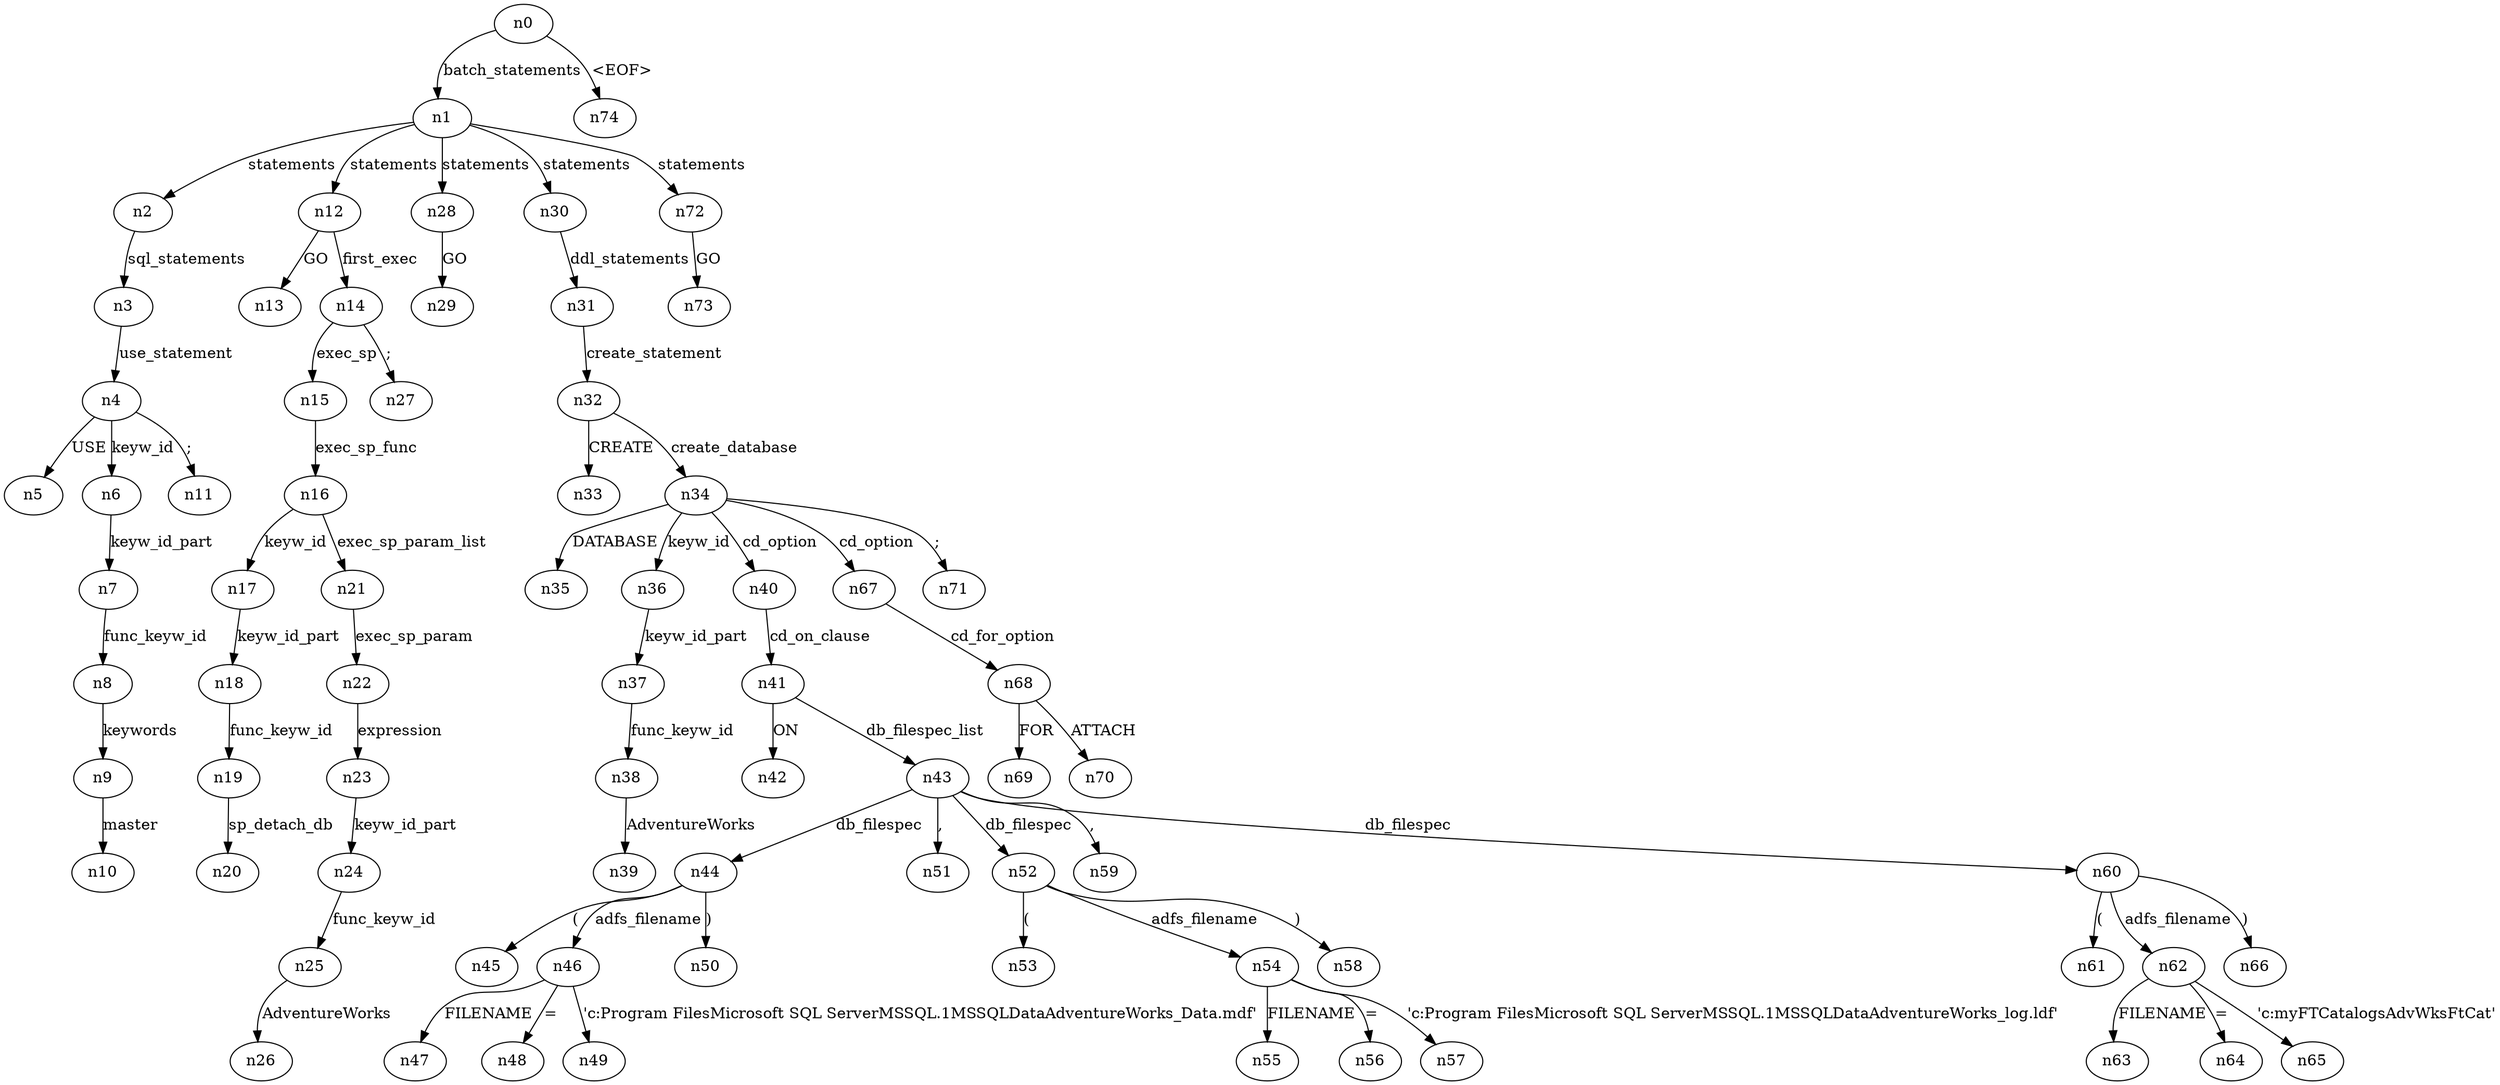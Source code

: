 digraph ParseTree {
  n0 -> n1 [label="batch_statements"];
  n1 -> n2 [label="statements"];
  n2 -> n3 [label="sql_statements"];
  n3 -> n4 [label="use_statement"];
  n4 -> n5 [label="USE"];
  n4 -> n6 [label="keyw_id"];
  n6 -> n7 [label="keyw_id_part"];
  n7 -> n8 [label="func_keyw_id"];
  n8 -> n9 [label="keywords"];
  n9 -> n10 [label="master"];
  n4 -> n11 [label=";"];
  n1 -> n12 [label="statements"];
  n12 -> n13 [label="GO"];
  n12 -> n14 [label="first_exec"];
  n14 -> n15 [label="exec_sp"];
  n15 -> n16 [label="exec_sp_func"];
  n16 -> n17 [label="keyw_id"];
  n17 -> n18 [label="keyw_id_part"];
  n18 -> n19 [label="func_keyw_id"];
  n19 -> n20 [label="sp_detach_db"];
  n16 -> n21 [label="exec_sp_param_list"];
  n21 -> n22 [label="exec_sp_param"];
  n22 -> n23 [label="expression"];
  n23 -> n24 [label="keyw_id_part"];
  n24 -> n25 [label="func_keyw_id"];
  n25 -> n26 [label="AdventureWorks"];
  n14 -> n27 [label=";"];
  n1 -> n28 [label="statements"];
  n28 -> n29 [label="GO"];
  n1 -> n30 [label="statements"];
  n30 -> n31 [label="ddl_statements"];
  n31 -> n32 [label="create_statement"];
  n32 -> n33 [label="CREATE"];
  n32 -> n34 [label="create_database"];
  n34 -> n35 [label="DATABASE"];
  n34 -> n36 [label="keyw_id"];
  n36 -> n37 [label="keyw_id_part"];
  n37 -> n38 [label="func_keyw_id"];
  n38 -> n39 [label="AdventureWorks"];
  n34 -> n40 [label="cd_option"];
  n40 -> n41 [label="cd_on_clause"];
  n41 -> n42 [label="ON"];
  n41 -> n43 [label="db_filespec_list"];
  n43 -> n44 [label="db_filespec"];
  n44 -> n45 [label="("];
  n44 -> n46 [label="adfs_filename"];
  n46 -> n47 [label="FILENAME"];
  n46 -> n48 [label="="];
  n46 -> n49 [label="'c:\Program Files\Microsoft SQL Server\MSSQL.1\MSSQL\Data\AdventureWorks_Data.mdf'"];
  n44 -> n50 [label=")"];
  n43 -> n51 [label=","];
  n43 -> n52 [label="db_filespec"];
  n52 -> n53 [label="("];
  n52 -> n54 [label="adfs_filename"];
  n54 -> n55 [label="FILENAME"];
  n54 -> n56 [label="="];
  n54 -> n57 [label="'c:\Program Files\Microsoft SQL Server\MSSQL.1\MSSQL\Data\AdventureWorks_log.ldf'"];
  n52 -> n58 [label=")"];
  n43 -> n59 [label=","];
  n43 -> n60 [label="db_filespec"];
  n60 -> n61 [label="("];
  n60 -> n62 [label="adfs_filename"];
  n62 -> n63 [label="FILENAME"];
  n62 -> n64 [label="="];
  n62 -> n65 [label="'c:\myFTCatalogs\AdvWksFtCat'"];
  n60 -> n66 [label=")"];
  n34 -> n67 [label="cd_option"];
  n67 -> n68 [label="cd_for_option"];
  n68 -> n69 [label="FOR"];
  n68 -> n70 [label="ATTACH"];
  n34 -> n71 [label=";"];
  n1 -> n72 [label="statements"];
  n72 -> n73 [label="GO"];
  n0 -> n74 [label="<EOF>"];
}